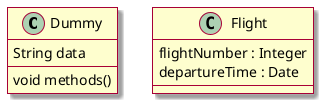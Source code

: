 @startuml

skin rose

class Dummy {
  String data
  void methods()
}

class Flight {
   flightNumber : Integer
   departureTime : Date
}

@enduml

